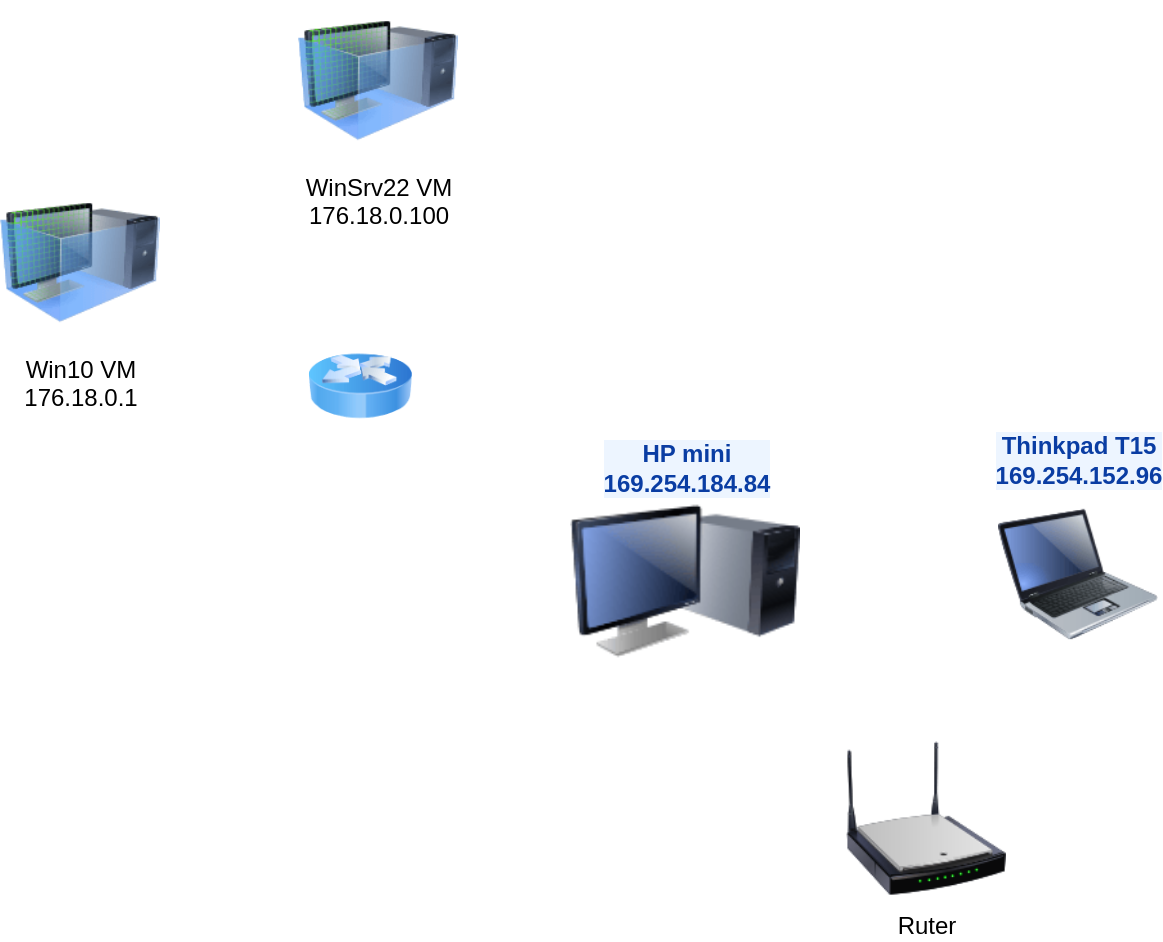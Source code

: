 <mxfile border="50" scale="3" compressed="false" locked="false" version="26.1.0">
  <diagram name="Blank" id="YmL12bMKpDGza6XwsDPr">
    <mxGraphModel dx="2348" dy="718" grid="0" gridSize="10" guides="1" tooltips="1" connect="1" arrows="1" fold="1" page="0" pageScale="1" pageWidth="827" pageHeight="1169" background="none" math="1" shadow="0">
      <root>
        <mxCell id="X5NqExCQtvZxIxQ7pmgY-0" />
        <mxCell id="1" parent="X5NqExCQtvZxIxQ7pmgY-0" />
        <mxCell id="jsnIF1tEi3C4ULb17azO-1" value="Ruter" style="image;html=1;image=img/lib/clip_art/networking/Wireless_Router_N_128x128.png" vertex="1" parent="1">
          <mxGeometry x="-452" y="420" width="80" height="80" as="geometry" />
        </mxCell>
        <object label="&lt;div class=&quot;ewa-rteLine&quot;&gt;HP mini&lt;/div&gt;&lt;div class=&quot;ewa-rteLine&quot;&gt;169.254.184.84&lt;/div&gt;" placeholders="1" id="jsnIF1tEi3C4ULb17azO-5">
          <mxCell style="image;html=1;image=img/lib/clip_art/computers/Monitor_Tower_128x128.png;fontFamily=Helvetica;fontSize=12;fontColor=#0A3DA3;align=center;strokeWidth=2;fillColor=#EDF5FF;fontStyle=1;verticalAlign=bottom;strokeColor=none;labelBackgroundColor=#EDF5FF;labelBorderColor=none;labelPosition=center;verticalLabelPosition=top;" vertex="1" parent="1">
            <mxGeometry x="-590" y="302" width="115" height="79" as="geometry" />
          </mxCell>
        </object>
        <object label="&lt;div&gt;Thinkpad T15&lt;/div&gt;&lt;div class=&quot;ewa-rteLine&quot;&gt;169.254.152.96&lt;/div&gt;" placeholders="1" id="jsnIF1tEi3C4ULb17azO-6">
          <mxCell style="image;html=1;image=img/lib/clip_art/computers/Laptop_128x128.png;fontFamily=Helvetica;fontSize=12;fontColor=#0A3DA3;align=center;strokeWidth=2;fillColor=#EDF5FF;fontStyle=1;verticalAlign=bottom;strokeColor=none;labelBackgroundColor=#EDF5FF;labelBorderColor=none;labelPosition=center;verticalLabelPosition=top;" vertex="1" parent="1">
            <mxGeometry x="-376" y="298" width="80" height="80" as="geometry" />
          </mxCell>
        </object>
        <mxCell id="jsnIF1tEi3C4ULb17azO-8" value="&lt;div&gt;Win10 VM&lt;/div&gt;&lt;div&gt;&lt;div class=&quot;ewa-rteLine&quot;&gt;176.18.0.1&lt;/div&gt;&lt;br&gt;&lt;/div&gt;" style="image;html=1;image=img/lib/clip_art/computers/Virtual_Machine_128x128.png" vertex="1" parent="1">
          <mxGeometry x="-875" y="142" width="80" height="80" as="geometry" />
        </mxCell>
        <mxCell id="jsnIF1tEi3C4ULb17azO-9" value="&lt;div&gt;WinSrv22 VM&lt;/div&gt;&lt;div&gt;&lt;div class=&quot;ewa-rteLine&quot;&gt;176.18.0.100&lt;/div&gt;&lt;br&gt;&lt;/div&gt;" style="image;html=1;image=img/lib/clip_art/computers/Virtual_Machine_128x128.png" vertex="1" parent="1">
          <mxGeometry x="-726" y="51" width="80" height="80" as="geometry" />
        </mxCell>
        <mxCell id="jsnIF1tEi3C4ULb17azO-11" value="" style="image;html=1;image=img/lib/clip_art/networking/Router_Icon_128x128.png" vertex="1" parent="1">
          <mxGeometry x="-721" y="218" width="52" height="52" as="geometry" />
        </mxCell>
      </root>
    </mxGraphModel>
  </diagram>
</mxfile>

